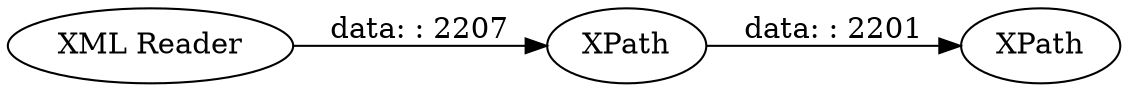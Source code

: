 digraph {
	"-8503415187701051609_1" [label="XML Reader"]
	"-8503415187701051609_2" [label=XPath]
	"-8503415187701051609_3" [label=XPath]
	"-8503415187701051609_2" -> "-8503415187701051609_3" [label="data: : 2201"]
	"-8503415187701051609_1" -> "-8503415187701051609_2" [label="data: : 2207"]
	rankdir=LR
}
